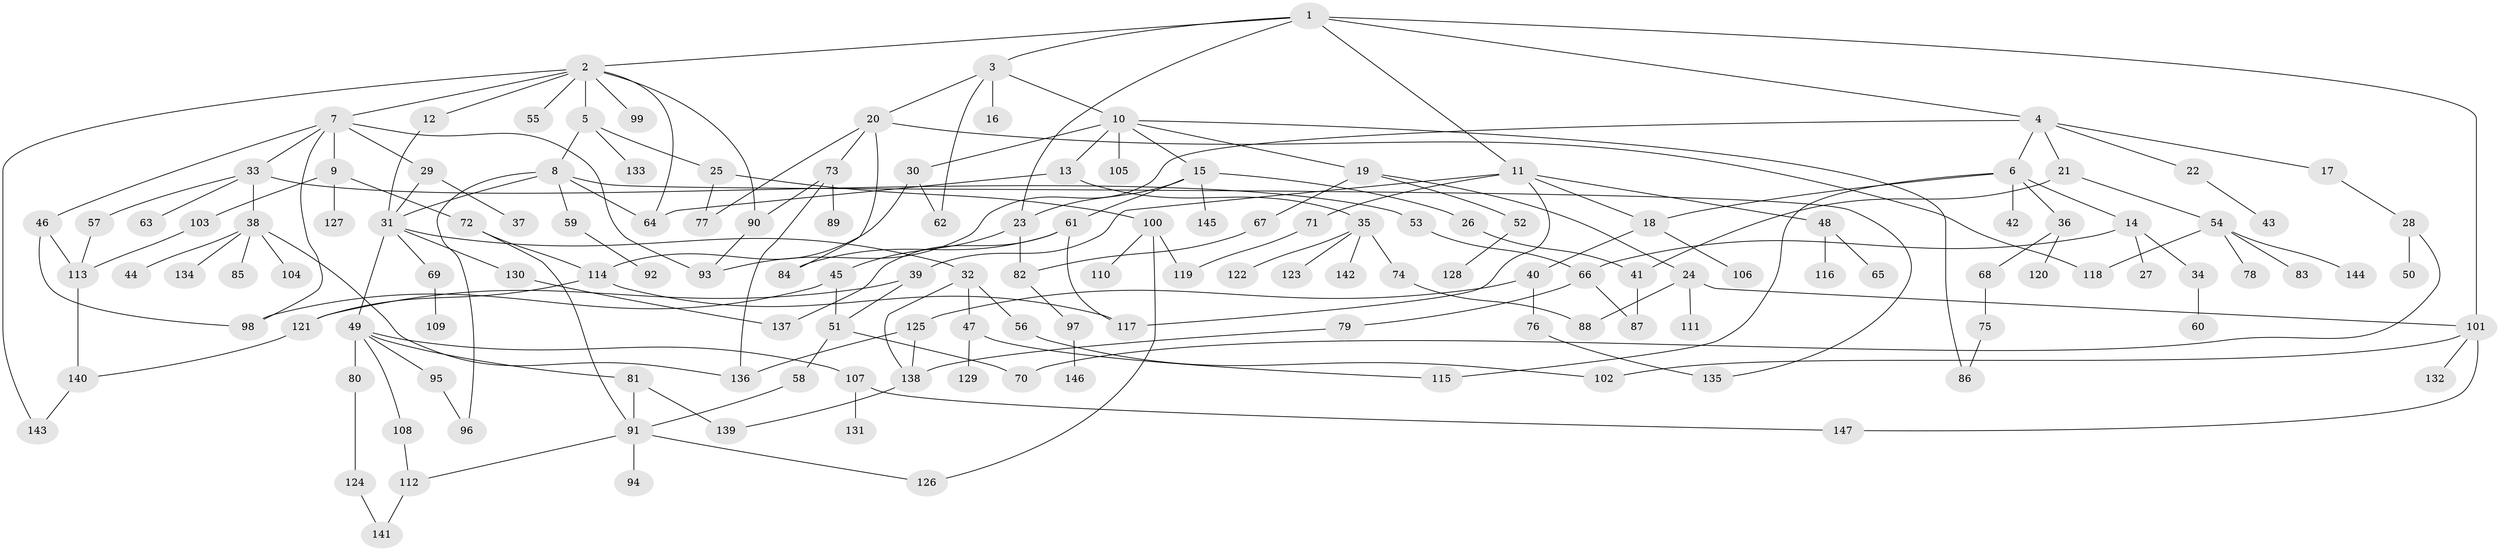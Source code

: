 // coarse degree distribution, {10: 0.00980392156862745, 8: 0.0392156862745098, 6: 0.0196078431372549, 5: 0.0784313725490196, 7: 0.0196078431372549, 2: 0.24509803921568626, 3: 0.14705882352941177, 1: 0.29411764705882354, 4: 0.13725490196078433, 11: 0.00980392156862745}
// Generated by graph-tools (version 1.1) at 2025/51/02/27/25 19:51:39]
// undirected, 147 vertices, 195 edges
graph export_dot {
graph [start="1"]
  node [color=gray90,style=filled];
  1;
  2;
  3;
  4;
  5;
  6;
  7;
  8;
  9;
  10;
  11;
  12;
  13;
  14;
  15;
  16;
  17;
  18;
  19;
  20;
  21;
  22;
  23;
  24;
  25;
  26;
  27;
  28;
  29;
  30;
  31;
  32;
  33;
  34;
  35;
  36;
  37;
  38;
  39;
  40;
  41;
  42;
  43;
  44;
  45;
  46;
  47;
  48;
  49;
  50;
  51;
  52;
  53;
  54;
  55;
  56;
  57;
  58;
  59;
  60;
  61;
  62;
  63;
  64;
  65;
  66;
  67;
  68;
  69;
  70;
  71;
  72;
  73;
  74;
  75;
  76;
  77;
  78;
  79;
  80;
  81;
  82;
  83;
  84;
  85;
  86;
  87;
  88;
  89;
  90;
  91;
  92;
  93;
  94;
  95;
  96;
  97;
  98;
  99;
  100;
  101;
  102;
  103;
  104;
  105;
  106;
  107;
  108;
  109;
  110;
  111;
  112;
  113;
  114;
  115;
  116;
  117;
  118;
  119;
  120;
  121;
  122;
  123;
  124;
  125;
  126;
  127;
  128;
  129;
  130;
  131;
  132;
  133;
  134;
  135;
  136;
  137;
  138;
  139;
  140;
  141;
  142;
  143;
  144;
  145;
  146;
  147;
  1 -- 2;
  1 -- 3;
  1 -- 4;
  1 -- 11;
  1 -- 23;
  1 -- 101;
  2 -- 5;
  2 -- 7;
  2 -- 12;
  2 -- 55;
  2 -- 64;
  2 -- 90;
  2 -- 99;
  2 -- 143;
  3 -- 10;
  3 -- 16;
  3 -- 20;
  3 -- 62;
  4 -- 6;
  4 -- 17;
  4 -- 21;
  4 -- 22;
  4 -- 93;
  5 -- 8;
  5 -- 25;
  5 -- 133;
  6 -- 14;
  6 -- 36;
  6 -- 42;
  6 -- 115;
  6 -- 18;
  7 -- 9;
  7 -- 29;
  7 -- 33;
  7 -- 46;
  7 -- 93;
  7 -- 98;
  8 -- 59;
  8 -- 135;
  8 -- 31;
  8 -- 64;
  8 -- 96;
  9 -- 72;
  9 -- 103;
  9 -- 127;
  10 -- 13;
  10 -- 15;
  10 -- 19;
  10 -- 30;
  10 -- 86;
  10 -- 105;
  11 -- 18;
  11 -- 39;
  11 -- 48;
  11 -- 71;
  11 -- 117;
  12 -- 31;
  13 -- 35;
  13 -- 64;
  14 -- 27;
  14 -- 34;
  14 -- 66;
  15 -- 23;
  15 -- 26;
  15 -- 61;
  15 -- 145;
  17 -- 28;
  18 -- 40;
  18 -- 106;
  19 -- 24;
  19 -- 52;
  19 -- 67;
  20 -- 73;
  20 -- 77;
  20 -- 84;
  20 -- 118;
  21 -- 41;
  21 -- 54;
  22 -- 43;
  23 -- 45;
  23 -- 82;
  24 -- 88;
  24 -- 101;
  24 -- 111;
  25 -- 100;
  25 -- 77;
  26 -- 41;
  28 -- 50;
  28 -- 70;
  29 -- 37;
  29 -- 31;
  30 -- 114;
  30 -- 62;
  31 -- 32;
  31 -- 49;
  31 -- 69;
  31 -- 130;
  32 -- 47;
  32 -- 56;
  32 -- 138;
  33 -- 38;
  33 -- 53;
  33 -- 57;
  33 -- 63;
  34 -- 60;
  35 -- 74;
  35 -- 122;
  35 -- 123;
  35 -- 142;
  36 -- 68;
  36 -- 120;
  38 -- 44;
  38 -- 85;
  38 -- 104;
  38 -- 134;
  38 -- 136;
  39 -- 51;
  39 -- 121;
  40 -- 76;
  40 -- 125;
  41 -- 87;
  45 -- 98;
  45 -- 51;
  46 -- 113;
  46 -- 98;
  47 -- 115;
  47 -- 129;
  48 -- 65;
  48 -- 116;
  49 -- 80;
  49 -- 81;
  49 -- 95;
  49 -- 107;
  49 -- 108;
  51 -- 58;
  51 -- 70;
  52 -- 128;
  53 -- 66;
  54 -- 78;
  54 -- 83;
  54 -- 118;
  54 -- 144;
  56 -- 102;
  57 -- 113;
  58 -- 91;
  59 -- 92;
  61 -- 117;
  61 -- 137;
  61 -- 84;
  66 -- 79;
  66 -- 87;
  67 -- 82;
  68 -- 75;
  69 -- 109;
  71 -- 119;
  72 -- 91;
  72 -- 114;
  73 -- 89;
  73 -- 90;
  73 -- 136;
  74 -- 88;
  75 -- 86;
  76 -- 135;
  79 -- 138;
  80 -- 124;
  81 -- 91;
  81 -- 139;
  82 -- 97;
  90 -- 93;
  91 -- 94;
  91 -- 112;
  91 -- 126;
  95 -- 96;
  97 -- 146;
  100 -- 110;
  100 -- 119;
  100 -- 126;
  101 -- 132;
  101 -- 102;
  101 -- 147;
  103 -- 113;
  107 -- 131;
  107 -- 147;
  108 -- 112;
  112 -- 141;
  113 -- 140;
  114 -- 117;
  114 -- 121;
  121 -- 140;
  124 -- 141;
  125 -- 138;
  125 -- 136;
  130 -- 137;
  138 -- 139;
  140 -- 143;
}
